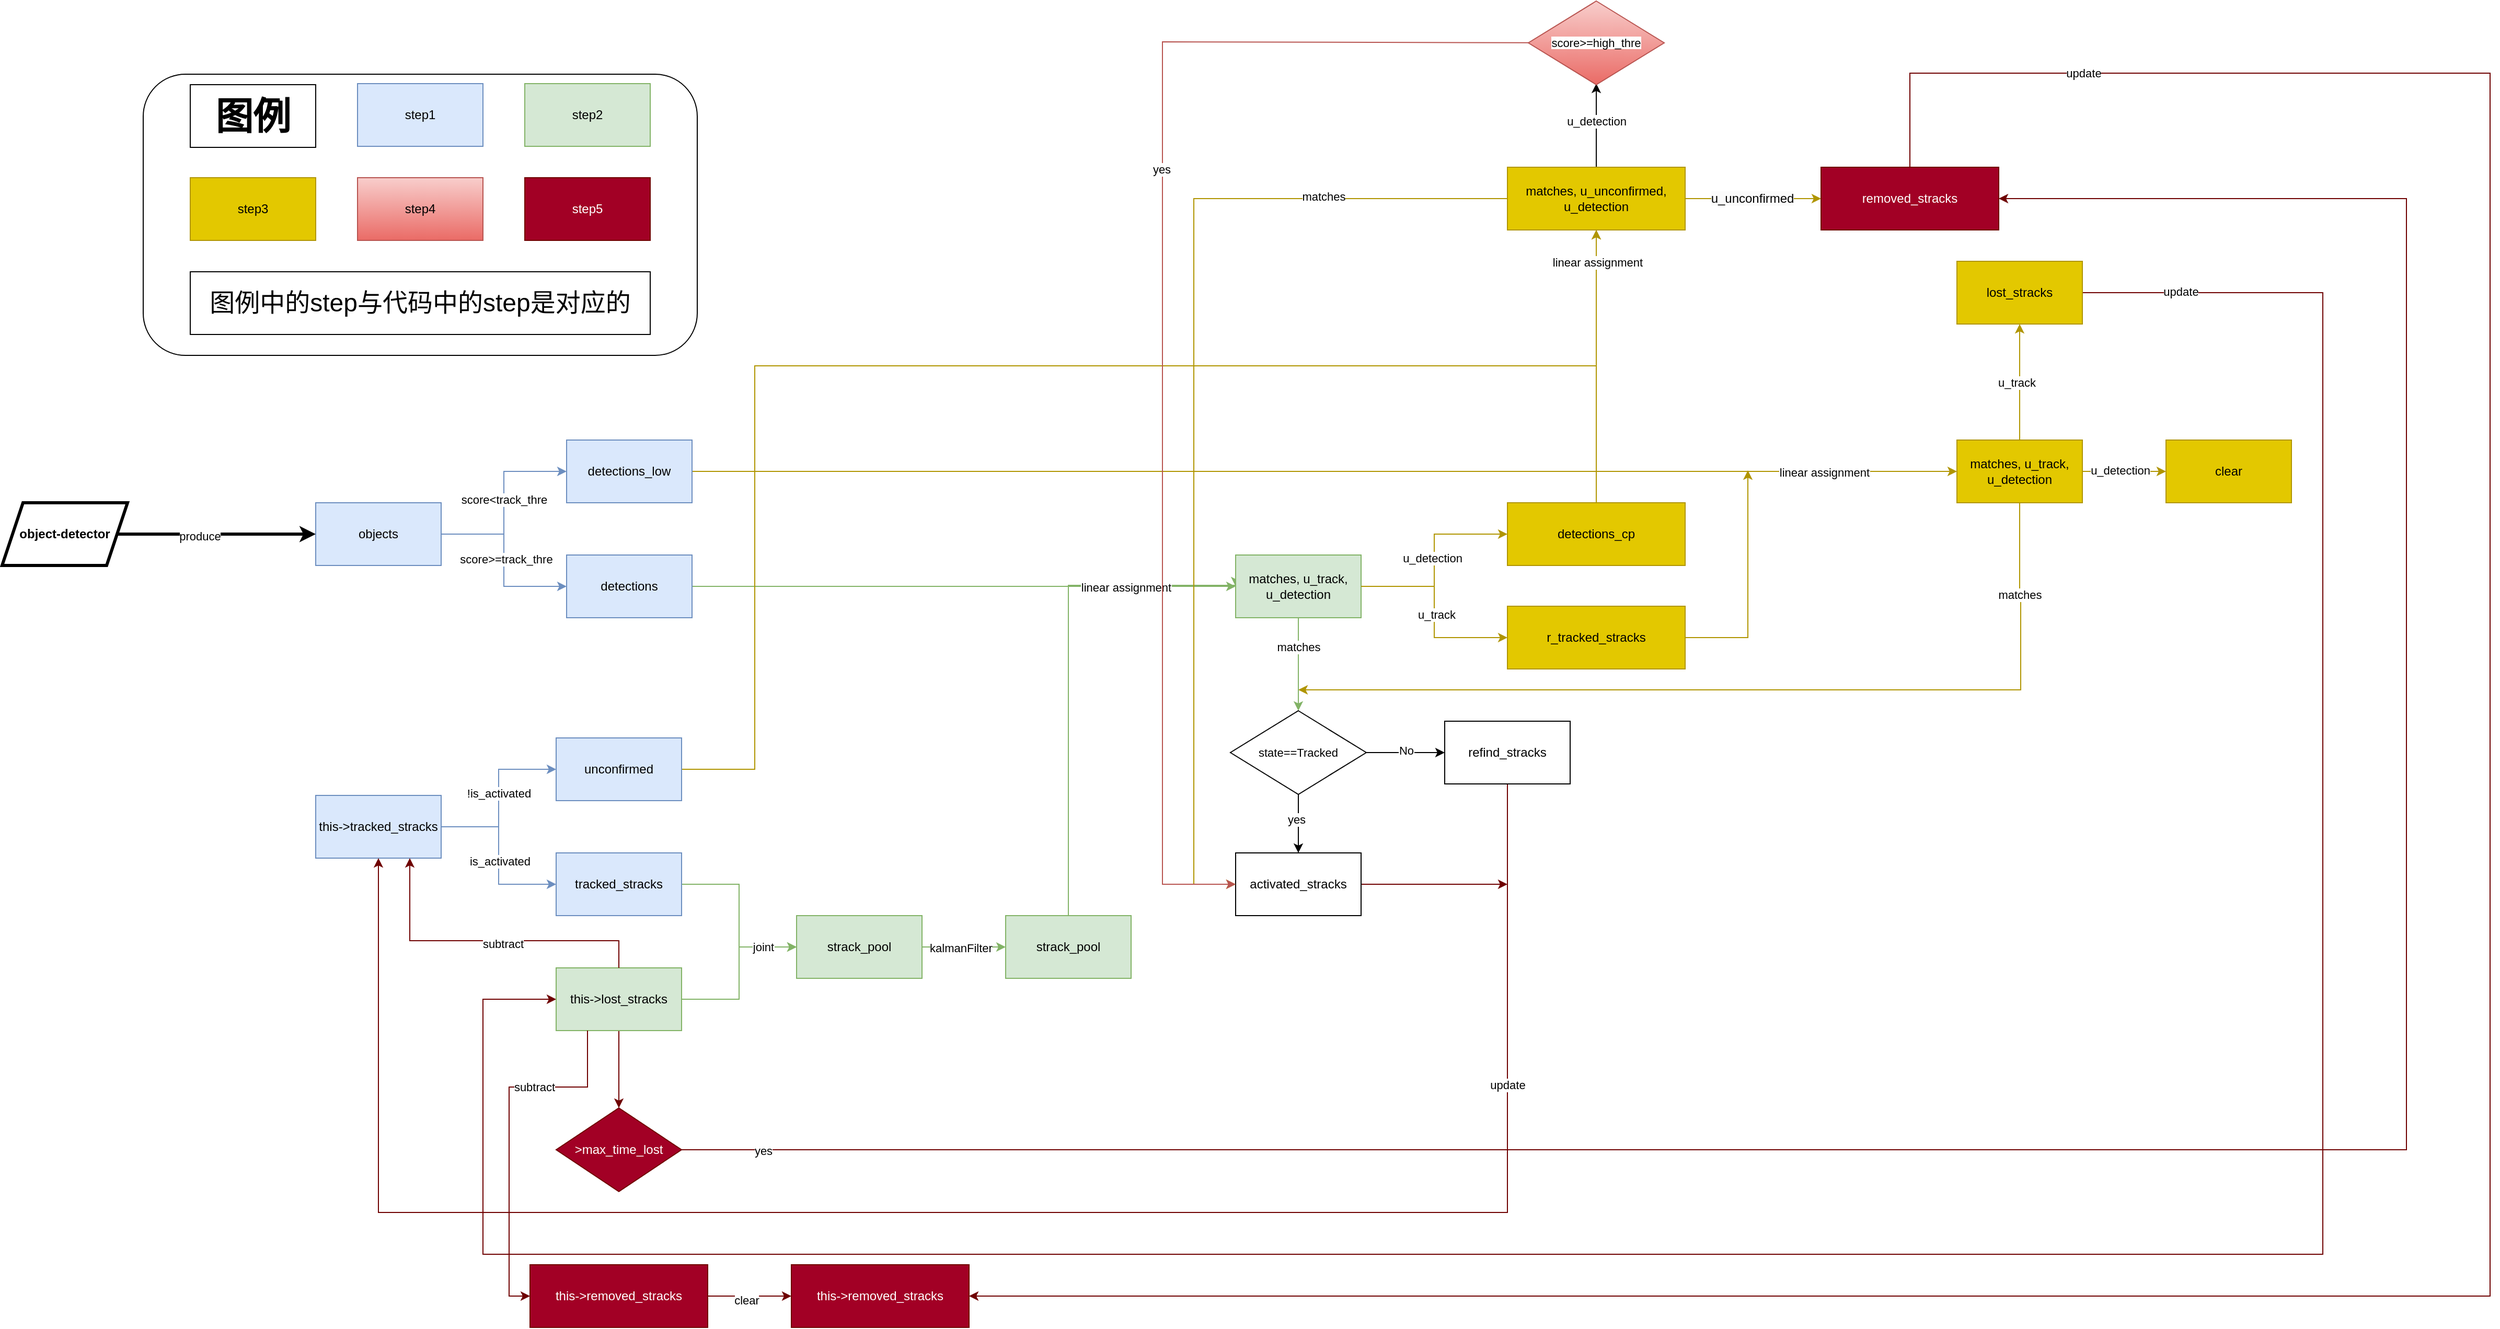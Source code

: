 <mxfile version="24.2.5" type="device">
  <diagram name="第 1 页" id="p1yFKPUkCfWa37iatta0">
    <mxGraphModel dx="4190" dy="3094" grid="1" gridSize="10" guides="1" tooltips="1" connect="1" arrows="1" fold="1" page="1" pageScale="1" pageWidth="827" pageHeight="1169" math="0" shadow="0">
      <root>
        <mxCell id="0" />
        <mxCell id="1" parent="0" />
        <mxCell id="tShEjMwJuLnnJSv4kzjN-41" value="" style="rounded=1;whiteSpace=wrap;html=1;align=left;" vertex="1" parent="1">
          <mxGeometry x="-245" y="-169" width="530" height="269" as="geometry" />
        </mxCell>
        <mxCell id="jFuHCBSsNBJOkWpUoARQ-62" value="" style="edgeStyle=orthogonalEdgeStyle;rounded=0;orthogonalLoop=1;jettySize=auto;html=1;entryX=0;entryY=0.5;entryDx=0;entryDy=0;fillColor=#e3c800;strokeColor=#B09500;" parent="1" source="jFuHCBSsNBJOkWpUoARQ-5" target="jFuHCBSsNBJOkWpUoARQ-59" edge="1">
          <mxGeometry relative="1" as="geometry">
            <mxPoint x="360" y="211" as="targetPoint" />
          </mxGeometry>
        </mxCell>
        <mxCell id="jFuHCBSsNBJOkWpUoARQ-91" value="linear assignment" style="edgeLabel;html=1;align=center;verticalAlign=middle;resizable=0;points=[];" parent="jFuHCBSsNBJOkWpUoARQ-62" vertex="1" connectable="0">
          <mxGeometry x="0.79" y="-1" relative="1" as="geometry">
            <mxPoint as="offset" />
          </mxGeometry>
        </mxCell>
        <mxCell id="jFuHCBSsNBJOkWpUoARQ-5" value="detections_low" style="rounded=0;whiteSpace=wrap;html=1;fillColor=#dae8fc;strokeColor=#6c8ebf;" parent="1" vertex="1">
          <mxGeometry x="160" y="181" width="120" height="60" as="geometry" />
        </mxCell>
        <mxCell id="jFuHCBSsNBJOkWpUoARQ-15" value="" style="edgeStyle=orthogonalEdgeStyle;rounded=0;orthogonalLoop=1;jettySize=auto;html=1;fillColor=#dae8fc;strokeColor=#6c8ebf;" parent="1" source="jFuHCBSsNBJOkWpUoARQ-7" target="jFuHCBSsNBJOkWpUoARQ-14" edge="1">
          <mxGeometry relative="1" as="geometry" />
        </mxCell>
        <mxCell id="jFuHCBSsNBJOkWpUoARQ-17" value="score&amp;gt;=track_thre" style="edgeLabel;html=1;align=center;verticalAlign=middle;resizable=0;points=[];" parent="jFuHCBSsNBJOkWpUoARQ-15" vertex="1" connectable="0">
          <mxGeometry x="-0.011" y="2" relative="1" as="geometry">
            <mxPoint as="offset" />
          </mxGeometry>
        </mxCell>
        <mxCell id="jFuHCBSsNBJOkWpUoARQ-7" value="objects" style="rounded=0;whiteSpace=wrap;html=1;fillColor=#dae8fc;strokeColor=#6c8ebf;" parent="1" vertex="1">
          <mxGeometry x="-80" y="241" width="120" height="60" as="geometry" />
        </mxCell>
        <mxCell id="jFuHCBSsNBJOkWpUoARQ-40" value="" style="edgeStyle=orthogonalEdgeStyle;rounded=0;orthogonalLoop=1;jettySize=auto;html=1;fillColor=#d5e8d4;strokeColor=#82b366;" parent="1" source="jFuHCBSsNBJOkWpUoARQ-14" target="jFuHCBSsNBJOkWpUoARQ-39" edge="1">
          <mxGeometry relative="1" as="geometry" />
        </mxCell>
        <mxCell id="jFuHCBSsNBJOkWpUoARQ-14" value="detections" style="rounded=0;whiteSpace=wrap;html=1;fillColor=#dae8fc;strokeColor=#6c8ebf;" parent="1" vertex="1">
          <mxGeometry x="160" y="291" width="120" height="60" as="geometry" />
        </mxCell>
        <mxCell id="jFuHCBSsNBJOkWpUoARQ-16" value="" style="edgeStyle=orthogonalEdgeStyle;rounded=0;orthogonalLoop=1;jettySize=auto;html=1;exitX=1;exitY=0.5;exitDx=0;exitDy=0;entryX=0;entryY=0.5;entryDx=0;entryDy=0;fillColor=#dae8fc;strokeColor=#6c8ebf;" parent="1" source="jFuHCBSsNBJOkWpUoARQ-7" target="jFuHCBSsNBJOkWpUoARQ-5" edge="1">
          <mxGeometry relative="1" as="geometry">
            <mxPoint x="50" y="281" as="sourcePoint" />
            <mxPoint x="180" y="231" as="targetPoint" />
          </mxGeometry>
        </mxCell>
        <mxCell id="jFuHCBSsNBJOkWpUoARQ-18" value="score&amp;lt;track_thre" style="edgeLabel;html=1;align=center;verticalAlign=middle;resizable=0;points=[];" parent="jFuHCBSsNBJOkWpUoARQ-16" vertex="1" connectable="0">
          <mxGeometry x="0.033" relative="1" as="geometry">
            <mxPoint as="offset" />
          </mxGeometry>
        </mxCell>
        <mxCell id="jFuHCBSsNBJOkWpUoARQ-25" value="" style="edgeStyle=orthogonalEdgeStyle;rounded=0;orthogonalLoop=1;jettySize=auto;html=1;fillColor=#dae8fc;strokeColor=#6c8ebf;" parent="1" source="jFuHCBSsNBJOkWpUoARQ-19" target="jFuHCBSsNBJOkWpUoARQ-24" edge="1">
          <mxGeometry relative="1" as="geometry" />
        </mxCell>
        <mxCell id="jFuHCBSsNBJOkWpUoARQ-28" value="!is_activated" style="edgeLabel;html=1;align=center;verticalAlign=middle;resizable=0;points=[];" parent="jFuHCBSsNBJOkWpUoARQ-25" vertex="1" connectable="0">
          <mxGeometry x="0.054" relative="1" as="geometry">
            <mxPoint as="offset" />
          </mxGeometry>
        </mxCell>
        <mxCell id="jFuHCBSsNBJOkWpUoARQ-19" value="this-&amp;gt;tracked_stracks" style="rounded=0;whiteSpace=wrap;html=1;fillColor=#dae8fc;strokeColor=#6c8ebf;" parent="1" vertex="1">
          <mxGeometry x="-80" y="521" width="120" height="60" as="geometry" />
        </mxCell>
        <mxCell id="jFuHCBSsNBJOkWpUoARQ-96" value="" style="edgeStyle=none;rounded=0;orthogonalLoop=1;jettySize=auto;html=1;entryX=0.5;entryY=1;entryDx=0;entryDy=0;fillColor=#e3c800;strokeColor=#B09500;" parent="1" source="jFuHCBSsNBJOkWpUoARQ-24" target="jFuHCBSsNBJOkWpUoARQ-97" edge="1">
          <mxGeometry relative="1" as="geometry">
            <mxPoint x="1140" y="110" as="targetPoint" />
            <Array as="points">
              <mxPoint x="340" y="496" />
              <mxPoint x="340" y="110" />
              <mxPoint x="1145" y="110" />
            </Array>
          </mxGeometry>
        </mxCell>
        <mxCell id="jFuHCBSsNBJOkWpUoARQ-24" value="unconfirmed" style="rounded=0;whiteSpace=wrap;html=1;fillColor=#dae8fc;strokeColor=#6c8ebf;" parent="1" vertex="1">
          <mxGeometry x="150" y="466" width="120" height="60" as="geometry" />
        </mxCell>
        <mxCell id="jFuHCBSsNBJOkWpUoARQ-26" value="" style="edgeStyle=orthogonalEdgeStyle;rounded=0;orthogonalLoop=1;jettySize=auto;html=1;exitX=1;exitY=0.5;exitDx=0;exitDy=0;entryX=0;entryY=0.5;entryDx=0;entryDy=0;fillColor=#dae8fc;strokeColor=#6c8ebf;" parent="1" source="jFuHCBSsNBJOkWpUoARQ-19" target="jFuHCBSsNBJOkWpUoARQ-27" edge="1">
          <mxGeometry relative="1" as="geometry">
            <mxPoint x="50" y="561" as="sourcePoint" />
            <mxPoint x="160" y="516" as="targetPoint" />
          </mxGeometry>
        </mxCell>
        <mxCell id="jFuHCBSsNBJOkWpUoARQ-29" value="is_activated" style="edgeLabel;html=1;align=center;verticalAlign=middle;resizable=0;points=[];" parent="jFuHCBSsNBJOkWpUoARQ-26" vertex="1" connectable="0">
          <mxGeometry x="0.067" y="1" relative="1" as="geometry">
            <mxPoint as="offset" />
          </mxGeometry>
        </mxCell>
        <mxCell id="jFuHCBSsNBJOkWpUoARQ-32" value="" style="edgeStyle=orthogonalEdgeStyle;rounded=0;orthogonalLoop=1;jettySize=auto;html=1;entryX=0;entryY=0.5;entryDx=0;entryDy=0;fillColor=#d5e8d4;strokeColor=#82b366;" parent="1" source="jFuHCBSsNBJOkWpUoARQ-27" target="jFuHCBSsNBJOkWpUoARQ-31" edge="1">
          <mxGeometry relative="1" as="geometry" />
        </mxCell>
        <mxCell id="jFuHCBSsNBJOkWpUoARQ-27" value="tracked_stracks" style="rounded=0;whiteSpace=wrap;html=1;fillColor=#dae8fc;strokeColor=#6c8ebf;" parent="1" vertex="1">
          <mxGeometry x="150" y="576" width="120" height="60" as="geometry" />
        </mxCell>
        <mxCell id="jFuHCBSsNBJOkWpUoARQ-119" value="" style="edgeStyle=none;rounded=0;orthogonalLoop=1;jettySize=auto;html=1;fillColor=#a20025;strokeColor=#6F0000;" parent="1" source="jFuHCBSsNBJOkWpUoARQ-30" target="jFuHCBSsNBJOkWpUoARQ-118" edge="1">
          <mxGeometry relative="1" as="geometry" />
        </mxCell>
        <mxCell id="jFuHCBSsNBJOkWpUoARQ-30" value="this-&amp;gt;lost_stracks" style="rounded=0;whiteSpace=wrap;html=1;fillColor=#d5e8d4;strokeColor=#82b366;" parent="1" vertex="1">
          <mxGeometry x="150" y="686" width="120" height="60" as="geometry" />
        </mxCell>
        <mxCell id="jFuHCBSsNBJOkWpUoARQ-37" value="" style="edgeStyle=orthogonalEdgeStyle;rounded=0;orthogonalLoop=1;jettySize=auto;html=1;fillColor=#d5e8d4;strokeColor=#82b366;" parent="1" source="jFuHCBSsNBJOkWpUoARQ-31" target="jFuHCBSsNBJOkWpUoARQ-36" edge="1">
          <mxGeometry relative="1" as="geometry" />
        </mxCell>
        <mxCell id="jFuHCBSsNBJOkWpUoARQ-38" value="kalmanFilter" style="edgeLabel;html=1;align=center;verticalAlign=middle;resizable=0;points=[];" parent="jFuHCBSsNBJOkWpUoARQ-37" vertex="1" connectable="0">
          <mxGeometry x="-0.075" y="-1" relative="1" as="geometry">
            <mxPoint as="offset" />
          </mxGeometry>
        </mxCell>
        <mxCell id="jFuHCBSsNBJOkWpUoARQ-31" value="strack_pool" style="rounded=0;whiteSpace=wrap;html=1;fillColor=#d5e8d4;strokeColor=#82b366;" parent="1" vertex="1">
          <mxGeometry x="380" y="636" width="120" height="60" as="geometry" />
        </mxCell>
        <mxCell id="jFuHCBSsNBJOkWpUoARQ-34" value="" style="edgeStyle=orthogonalEdgeStyle;rounded=0;orthogonalLoop=1;jettySize=auto;html=1;entryX=0;entryY=0.5;entryDx=0;entryDy=0;exitX=1;exitY=0.5;exitDx=0;exitDy=0;fillColor=#d5e8d4;strokeColor=#82b366;" parent="1" source="jFuHCBSsNBJOkWpUoARQ-30" target="jFuHCBSsNBJOkWpUoARQ-31" edge="1">
          <mxGeometry relative="1" as="geometry">
            <mxPoint x="280" y="616" as="sourcePoint" />
            <mxPoint x="370" y="686" as="targetPoint" />
          </mxGeometry>
        </mxCell>
        <mxCell id="jFuHCBSsNBJOkWpUoARQ-35" value="joint" style="edgeLabel;html=1;align=center;verticalAlign=middle;resizable=0;points=[];" parent="jFuHCBSsNBJOkWpUoARQ-34" vertex="1" connectable="0">
          <mxGeometry x="0.6" relative="1" as="geometry">
            <mxPoint as="offset" />
          </mxGeometry>
        </mxCell>
        <mxCell id="jFuHCBSsNBJOkWpUoARQ-42" value="" style="edgeStyle=orthogonalEdgeStyle;rounded=0;orthogonalLoop=1;jettySize=auto;html=1;exitX=0.5;exitY=0;exitDx=0;exitDy=0;entryX=0;entryY=0.5;entryDx=0;entryDy=0;fillColor=#d5e8d4;strokeColor=#82b366;" parent="1" source="jFuHCBSsNBJOkWpUoARQ-36" target="jFuHCBSsNBJOkWpUoARQ-39" edge="1">
          <mxGeometry relative="1" as="geometry">
            <mxPoint x="640" y="630" as="sourcePoint" />
            <mxPoint x="870" y="320" as="targetPoint" />
            <Array as="points">
              <mxPoint x="640" y="320" />
            </Array>
          </mxGeometry>
        </mxCell>
        <mxCell id="jFuHCBSsNBJOkWpUoARQ-43" value="linear assignment" style="edgeLabel;html=1;align=center;verticalAlign=middle;resizable=0;points=[];" parent="jFuHCBSsNBJOkWpUoARQ-42" vertex="1" connectable="0">
          <mxGeometry x="0.553" y="-2" relative="1" as="geometry">
            <mxPoint as="offset" />
          </mxGeometry>
        </mxCell>
        <mxCell id="jFuHCBSsNBJOkWpUoARQ-36" value="strack_pool" style="rounded=0;whiteSpace=wrap;html=1;fillColor=#d5e8d4;strokeColor=#82b366;" parent="1" vertex="1">
          <mxGeometry x="580" y="636" width="120" height="60" as="geometry" />
        </mxCell>
        <mxCell id="jFuHCBSsNBJOkWpUoARQ-66" value="" style="edgeStyle=orthogonalEdgeStyle;rounded=0;orthogonalLoop=1;jettySize=auto;html=1;entryX=0;entryY=0.5;entryDx=0;entryDy=0;fillColor=#e3c800;strokeColor=#B09500;" parent="1" source="jFuHCBSsNBJOkWpUoARQ-39" target="jFuHCBSsNBJOkWpUoARQ-55" edge="1">
          <mxGeometry relative="1" as="geometry">
            <mxPoint x="950" y="320.5" as="targetPoint" />
          </mxGeometry>
        </mxCell>
        <mxCell id="jFuHCBSsNBJOkWpUoARQ-84" value="u_detection" style="edgeLabel;html=1;align=center;verticalAlign=middle;resizable=0;points=[];" parent="jFuHCBSsNBJOkWpUoARQ-66" vertex="1" connectable="0">
          <mxGeometry x="0.021" y="2" relative="1" as="geometry">
            <mxPoint as="offset" />
          </mxGeometry>
        </mxCell>
        <mxCell id="jFuHCBSsNBJOkWpUoARQ-39" value="matches, u_track, u_detection" style="rounded=0;whiteSpace=wrap;html=1;fillColor=#d5e8d4;strokeColor=#82b366;" parent="1" vertex="1">
          <mxGeometry x="800" y="291" width="120" height="60" as="geometry" />
        </mxCell>
        <mxCell id="jFuHCBSsNBJOkWpUoARQ-128" value="" style="rounded=0;orthogonalLoop=1;jettySize=auto;html=1;fillColor=#a20025;strokeColor=#6F0000;" parent="1" source="jFuHCBSsNBJOkWpUoARQ-44" edge="1">
          <mxGeometry relative="1" as="geometry">
            <mxPoint x="1060" y="606" as="targetPoint" />
          </mxGeometry>
        </mxCell>
        <mxCell id="jFuHCBSsNBJOkWpUoARQ-44" value="activated_stracks" style="rounded=0;whiteSpace=wrap;html=1;" parent="1" vertex="1">
          <mxGeometry x="800" y="576" width="120" height="60" as="geometry" />
        </mxCell>
        <mxCell id="jFuHCBSsNBJOkWpUoARQ-98" value="" style="edgeStyle=none;rounded=0;orthogonalLoop=1;jettySize=auto;html=1;fillColor=#e3c800;strokeColor=#B09500;" parent="1" source="jFuHCBSsNBJOkWpUoARQ-55" target="jFuHCBSsNBJOkWpUoARQ-97" edge="1">
          <mxGeometry relative="1" as="geometry" />
        </mxCell>
        <mxCell id="jFuHCBSsNBJOkWpUoARQ-99" value="linear assignment" style="edgeLabel;html=1;align=center;verticalAlign=middle;resizable=0;points=[];" parent="jFuHCBSsNBJOkWpUoARQ-98" vertex="1" connectable="0">
          <mxGeometry x="0.766" y="-1" relative="1" as="geometry">
            <mxPoint as="offset" />
          </mxGeometry>
        </mxCell>
        <mxCell id="jFuHCBSsNBJOkWpUoARQ-55" value="&lt;div&gt;detections_cp&lt;/div&gt;" style="rounded=0;whiteSpace=wrap;html=1;fillColor=#e3c800;fontColor=#000000;strokeColor=#B09500;" parent="1" vertex="1">
          <mxGeometry x="1060" y="241" width="170" height="60" as="geometry" />
        </mxCell>
        <mxCell id="jFuHCBSsNBJOkWpUoARQ-90" value="" style="edgeStyle=none;rounded=0;orthogonalLoop=1;jettySize=auto;html=1;fillColor=#e3c800;strokeColor=#B09500;" parent="1" source="jFuHCBSsNBJOkWpUoARQ-57" edge="1">
          <mxGeometry relative="1" as="geometry">
            <mxPoint x="1290" y="210" as="targetPoint" />
            <Array as="points">
              <mxPoint x="1290" y="370" />
            </Array>
          </mxGeometry>
        </mxCell>
        <mxCell id="jFuHCBSsNBJOkWpUoARQ-57" value="&lt;div&gt;r_tracked_stracks&lt;br&gt;&lt;/div&gt;" style="rounded=0;whiteSpace=wrap;html=1;fillColor=#e3c800;fontColor=#000000;strokeColor=#B09500;" parent="1" vertex="1">
          <mxGeometry x="1060" y="340" width="170" height="60" as="geometry" />
        </mxCell>
        <mxCell id="jFuHCBSsNBJOkWpUoARQ-65" value="" style="edgeStyle=orthogonalEdgeStyle;rounded=0;orthogonalLoop=1;jettySize=auto;html=1;fillColor=#e3c800;strokeColor=#B09500;" parent="1" source="jFuHCBSsNBJOkWpUoARQ-59" edge="1">
          <mxGeometry relative="1" as="geometry">
            <mxPoint x="860" y="420" as="targetPoint" />
            <Array as="points">
              <mxPoint x="1550" y="330" />
              <mxPoint x="1551" y="420" />
            </Array>
          </mxGeometry>
        </mxCell>
        <mxCell id="jFuHCBSsNBJOkWpUoARQ-83" value="matches" style="edgeLabel;html=1;align=center;verticalAlign=middle;resizable=0;points=[];" parent="jFuHCBSsNBJOkWpUoARQ-65" vertex="1" connectable="0">
          <mxGeometry x="-0.798" relative="1" as="geometry">
            <mxPoint as="offset" />
          </mxGeometry>
        </mxCell>
        <mxCell id="jFuHCBSsNBJOkWpUoARQ-80" value="" style="edgeStyle=none;rounded=0;orthogonalLoop=1;jettySize=auto;html=1;fillColor=#e3c800;strokeColor=#B09500;" parent="1" source="jFuHCBSsNBJOkWpUoARQ-59" target="jFuHCBSsNBJOkWpUoARQ-79" edge="1">
          <mxGeometry relative="1" as="geometry" />
        </mxCell>
        <mxCell id="jFuHCBSsNBJOkWpUoARQ-81" value="u_track" style="edgeLabel;html=1;align=center;verticalAlign=middle;resizable=0;points=[];" parent="jFuHCBSsNBJOkWpUoARQ-80" vertex="1" connectable="0">
          <mxGeometry x="-0.009" y="3" relative="1" as="geometry">
            <mxPoint as="offset" />
          </mxGeometry>
        </mxCell>
        <mxCell id="jFuHCBSsNBJOkWpUoARQ-93" value="" style="edgeStyle=none;rounded=0;orthogonalLoop=1;jettySize=auto;html=1;fillColor=#e3c800;strokeColor=#B09500;" parent="1" source="jFuHCBSsNBJOkWpUoARQ-59" target="jFuHCBSsNBJOkWpUoARQ-92" edge="1">
          <mxGeometry relative="1" as="geometry" />
        </mxCell>
        <mxCell id="jFuHCBSsNBJOkWpUoARQ-94" value="u_detection" style="edgeLabel;html=1;align=center;verticalAlign=middle;resizable=0;points=[];" parent="jFuHCBSsNBJOkWpUoARQ-93" vertex="1" connectable="0">
          <mxGeometry x="-0.1" y="1" relative="1" as="geometry">
            <mxPoint as="offset" />
          </mxGeometry>
        </mxCell>
        <mxCell id="jFuHCBSsNBJOkWpUoARQ-59" value="matches, u_track, u_detection" style="rounded=0;whiteSpace=wrap;html=1;fillColor=#e3c800;fontColor=#000000;strokeColor=#B09500;" parent="1" vertex="1">
          <mxGeometry x="1490" y="181" width="120" height="60" as="geometry" />
        </mxCell>
        <mxCell id="jFuHCBSsNBJOkWpUoARQ-126" value="" style="edgeStyle=none;rounded=0;orthogonalLoop=1;jettySize=auto;html=1;fillColor=#a20025;strokeColor=#6F0000;" parent="1" source="jFuHCBSsNBJOkWpUoARQ-46" target="jFuHCBSsNBJOkWpUoARQ-19" edge="1">
          <mxGeometry relative="1" as="geometry">
            <mxPoint x="-310" y="930" as="targetPoint" />
            <Array as="points">
              <mxPoint x="1060" y="920" />
              <mxPoint x="-20" y="920" />
            </Array>
          </mxGeometry>
        </mxCell>
        <mxCell id="tShEjMwJuLnnJSv4kzjN-15" value="update" style="edgeLabel;html=1;align=center;verticalAlign=middle;resizable=0;points=[];" vertex="1" connectable="0" parent="jFuHCBSsNBJOkWpUoARQ-126">
          <mxGeometry x="-0.685" relative="1" as="geometry">
            <mxPoint as="offset" />
          </mxGeometry>
        </mxCell>
        <mxCell id="jFuHCBSsNBJOkWpUoARQ-46" value="refind_stracks" style="rounded=0;whiteSpace=wrap;html=1;" parent="1" vertex="1">
          <mxGeometry x="1000" y="450" width="120" height="60" as="geometry" />
        </mxCell>
        <mxCell id="jFuHCBSsNBJOkWpUoARQ-71" value="" style="edgeStyle=orthogonalEdgeStyle;rounded=0;orthogonalLoop=1;jettySize=auto;html=1;exitX=0.5;exitY=1;exitDx=0;exitDy=0;entryX=0.5;entryY=0;entryDx=0;entryDy=0;fillColor=#d5e8d4;strokeColor=#82b366;" parent="1" source="jFuHCBSsNBJOkWpUoARQ-39" target="jFuHCBSsNBJOkWpUoARQ-70" edge="1">
          <mxGeometry relative="1" as="geometry">
            <mxPoint x="860" y="351" as="sourcePoint" />
            <mxPoint x="1070" y="510" as="targetPoint" />
          </mxGeometry>
        </mxCell>
        <mxCell id="jFuHCBSsNBJOkWpUoARQ-82" value="matches" style="edgeLabel;html=1;align=center;verticalAlign=middle;resizable=0;points=[];" parent="jFuHCBSsNBJOkWpUoARQ-71" vertex="1" connectable="0">
          <mxGeometry x="-0.371" relative="1" as="geometry">
            <mxPoint as="offset" />
          </mxGeometry>
        </mxCell>
        <mxCell id="jFuHCBSsNBJOkWpUoARQ-75" value="" style="edgeStyle=orthogonalEdgeStyle;rounded=0;orthogonalLoop=1;jettySize=auto;html=1;" parent="1" source="jFuHCBSsNBJOkWpUoARQ-70" target="jFuHCBSsNBJOkWpUoARQ-44" edge="1">
          <mxGeometry relative="1" as="geometry" />
        </mxCell>
        <mxCell id="jFuHCBSsNBJOkWpUoARQ-76" value="yes" style="edgeLabel;html=1;align=center;verticalAlign=middle;resizable=0;points=[];" parent="jFuHCBSsNBJOkWpUoARQ-75" vertex="1" connectable="0">
          <mxGeometry x="-0.143" y="-2" relative="1" as="geometry">
            <mxPoint as="offset" />
          </mxGeometry>
        </mxCell>
        <mxCell id="jFuHCBSsNBJOkWpUoARQ-77" value="" style="edgeStyle=orthogonalEdgeStyle;rounded=0;orthogonalLoop=1;jettySize=auto;html=1;" parent="1" source="jFuHCBSsNBJOkWpUoARQ-70" target="jFuHCBSsNBJOkWpUoARQ-46" edge="1">
          <mxGeometry relative="1" as="geometry" />
        </mxCell>
        <mxCell id="jFuHCBSsNBJOkWpUoARQ-78" value="No" style="edgeLabel;html=1;align=center;verticalAlign=middle;resizable=0;points=[];" parent="jFuHCBSsNBJOkWpUoARQ-77" vertex="1" connectable="0">
          <mxGeometry x="0.013" y="2" relative="1" as="geometry">
            <mxPoint as="offset" />
          </mxGeometry>
        </mxCell>
        <mxCell id="jFuHCBSsNBJOkWpUoARQ-70" value="&lt;span style=&quot;font-size: 11px; text-wrap: nowrap; background-color: rgb(255, 255, 255);&quot;&gt;state==Tracked&lt;/span&gt;" style="rhombus;whiteSpace=wrap;html=1;" parent="1" vertex="1">
          <mxGeometry x="795" y="440" width="130" height="80" as="geometry" />
        </mxCell>
        <mxCell id="jFuHCBSsNBJOkWpUoARQ-131" value="" style="edgeStyle=none;rounded=0;orthogonalLoop=1;jettySize=auto;html=1;entryX=0;entryY=0.5;entryDx=0;entryDy=0;fillColor=#a20025;strokeColor=#6F0000;" parent="1" source="jFuHCBSsNBJOkWpUoARQ-79" target="jFuHCBSsNBJOkWpUoARQ-30" edge="1">
          <mxGeometry relative="1" as="geometry">
            <mxPoint x="80" y="640" as="targetPoint" />
            <Array as="points">
              <mxPoint x="1840" y="40" />
              <mxPoint x="1840" y="960" />
              <mxPoint x="80" y="960" />
              <mxPoint x="80" y="716" />
            </Array>
          </mxGeometry>
        </mxCell>
        <mxCell id="jFuHCBSsNBJOkWpUoARQ-132" value="update" style="edgeLabel;html=1;align=center;verticalAlign=middle;resizable=0;points=[];" parent="jFuHCBSsNBJOkWpUoARQ-131" vertex="1" connectable="0">
          <mxGeometry x="-0.942" y="1" relative="1" as="geometry">
            <mxPoint as="offset" />
          </mxGeometry>
        </mxCell>
        <mxCell id="jFuHCBSsNBJOkWpUoARQ-79" value="lost_stracks" style="rounded=0;whiteSpace=wrap;html=1;fillColor=#e3c800;fontColor=#000000;strokeColor=#B09500;" parent="1" vertex="1">
          <mxGeometry x="1490" y="10" width="120" height="60" as="geometry" />
        </mxCell>
        <mxCell id="jFuHCBSsNBJOkWpUoARQ-85" value="" style="edgeStyle=orthogonalEdgeStyle;rounded=0;orthogonalLoop=1;jettySize=auto;html=1;entryX=0;entryY=0.5;entryDx=0;entryDy=0;exitX=1;exitY=0.5;exitDx=0;exitDy=0;fillColor=#e3c800;strokeColor=#B09500;" parent="1" source="jFuHCBSsNBJOkWpUoARQ-39" target="jFuHCBSsNBJOkWpUoARQ-57" edge="1">
          <mxGeometry relative="1" as="geometry">
            <mxPoint x="930" y="331" as="sourcePoint" />
            <mxPoint x="1070" y="281" as="targetPoint" />
          </mxGeometry>
        </mxCell>
        <mxCell id="jFuHCBSsNBJOkWpUoARQ-86" value="u_track" style="edgeLabel;html=1;align=center;verticalAlign=middle;resizable=0;points=[];" parent="jFuHCBSsNBJOkWpUoARQ-85" vertex="1" connectable="0">
          <mxGeometry x="0.021" y="2" relative="1" as="geometry">
            <mxPoint as="offset" />
          </mxGeometry>
        </mxCell>
        <mxCell id="jFuHCBSsNBJOkWpUoARQ-92" value="clear" style="rounded=0;whiteSpace=wrap;html=1;fillColor=#e3c800;fontColor=#000000;strokeColor=#B09500;" parent="1" vertex="1">
          <mxGeometry x="1690" y="181" width="120" height="60" as="geometry" />
        </mxCell>
        <mxCell id="jFuHCBSsNBJOkWpUoARQ-101" value="" style="edgeStyle=none;rounded=0;orthogonalLoop=1;jettySize=auto;html=1;entryX=0;entryY=0.5;entryDx=0;entryDy=0;exitX=0;exitY=0.5;exitDx=0;exitDy=0;fillColor=#e3c800;strokeColor=#B09500;" parent="1" source="jFuHCBSsNBJOkWpUoARQ-97" target="jFuHCBSsNBJOkWpUoARQ-44" edge="1">
          <mxGeometry relative="1" as="geometry">
            <mxPoint x="1060" y="10.0" as="sourcePoint" />
            <mxPoint x="800" y="616" as="targetPoint" />
            <Array as="points">
              <mxPoint x="760" y="-50" />
              <mxPoint x="760" y="606" />
            </Array>
          </mxGeometry>
        </mxCell>
        <mxCell id="jFuHCBSsNBJOkWpUoARQ-102" value="matches" style="edgeLabel;html=1;align=center;verticalAlign=middle;resizable=0;points=[];" parent="jFuHCBSsNBJOkWpUoARQ-101" vertex="1" connectable="0">
          <mxGeometry x="-0.647" y="-2" relative="1" as="geometry">
            <mxPoint as="offset" />
          </mxGeometry>
        </mxCell>
        <mxCell id="jFuHCBSsNBJOkWpUoARQ-104" value="" style="edgeStyle=none;rounded=0;orthogonalLoop=1;jettySize=auto;html=1;fillColor=#e3c800;strokeColor=#B09500;" parent="1" source="jFuHCBSsNBJOkWpUoARQ-97" target="jFuHCBSsNBJOkWpUoARQ-103" edge="1">
          <mxGeometry relative="1" as="geometry" />
        </mxCell>
        <mxCell id="jFuHCBSsNBJOkWpUoARQ-105" value="&lt;span style=&quot;font-size: 12px; text-wrap: wrap; background-color: rgb(251, 251, 251);&quot;&gt;u_unconfirmed&lt;/span&gt;" style="edgeLabel;html=1;align=center;verticalAlign=middle;resizable=0;points=[];" parent="jFuHCBSsNBJOkWpUoARQ-104" vertex="1" connectable="0">
          <mxGeometry x="-0.013" relative="1" as="geometry">
            <mxPoint as="offset" />
          </mxGeometry>
        </mxCell>
        <mxCell id="jFuHCBSsNBJOkWpUoARQ-107" value="" style="edgeStyle=none;rounded=0;orthogonalLoop=1;jettySize=auto;html=1;" parent="1" source="jFuHCBSsNBJOkWpUoARQ-97" edge="1">
          <mxGeometry relative="1" as="geometry">
            <mxPoint x="1145" y="-160" as="targetPoint" />
          </mxGeometry>
        </mxCell>
        <mxCell id="jFuHCBSsNBJOkWpUoARQ-108" value="u_detection" style="edgeLabel;html=1;align=center;verticalAlign=middle;resizable=0;points=[];" parent="jFuHCBSsNBJOkWpUoARQ-107" vertex="1" connectable="0">
          <mxGeometry x="0.109" relative="1" as="geometry">
            <mxPoint as="offset" />
          </mxGeometry>
        </mxCell>
        <mxCell id="jFuHCBSsNBJOkWpUoARQ-97" value="matches, u_unconfirmed, u_detection" style="rounded=0;whiteSpace=wrap;html=1;fillColor=#e3c800;fontColor=#000000;strokeColor=#B09500;" parent="1" vertex="1">
          <mxGeometry x="1060" y="-80" width="170" height="60" as="geometry" />
        </mxCell>
        <mxCell id="tShEjMwJuLnnJSv4kzjN-6" value="" style="edgeStyle=orthogonalEdgeStyle;rounded=0;orthogonalLoop=1;jettySize=auto;html=1;entryX=1;entryY=0.5;entryDx=0;entryDy=0;fillColor=#a20025;strokeColor=#6F0000;" edge="1" parent="1" source="jFuHCBSsNBJOkWpUoARQ-103" target="tShEjMwJuLnnJSv4kzjN-21">
          <mxGeometry relative="1" as="geometry">
            <mxPoint x="2000" y="1150" as="targetPoint" />
            <Array as="points">
              <mxPoint x="1445" y="-170" />
              <mxPoint x="2000" y="-170" />
              <mxPoint x="2000" y="1000" />
            </Array>
          </mxGeometry>
        </mxCell>
        <mxCell id="tShEjMwJuLnnJSv4kzjN-24" value="update" style="edgeLabel;html=1;align=center;verticalAlign=middle;resizable=0;points=[];" vertex="1" connectable="0" parent="tShEjMwJuLnnJSv4kzjN-6">
          <mxGeometry x="-0.843" relative="1" as="geometry">
            <mxPoint x="-1" as="offset" />
          </mxGeometry>
        </mxCell>
        <mxCell id="jFuHCBSsNBJOkWpUoARQ-103" value="removed_stracks" style="rounded=0;whiteSpace=wrap;html=1;fillColor=#a20025;strokeColor=#6F0000;fontColor=#ffffff;" parent="1" vertex="1">
          <mxGeometry x="1360" y="-80" width="170" height="60" as="geometry" />
        </mxCell>
        <mxCell id="jFuHCBSsNBJOkWpUoARQ-111" value="" style="edgeStyle=none;rounded=0;orthogonalLoop=1;jettySize=auto;html=1;entryX=0;entryY=0.5;entryDx=0;entryDy=0;fillColor=#f8cecc;gradientColor=#ea6b66;strokeColor=#b85450;" parent="1" source="jFuHCBSsNBJOkWpUoARQ-109" target="jFuHCBSsNBJOkWpUoARQ-44" edge="1">
          <mxGeometry relative="1" as="geometry">
            <mxPoint x="800" y="610" as="targetPoint" />
            <Array as="points">
              <mxPoint x="730" y="-200" />
              <mxPoint x="730" y="606" />
            </Array>
          </mxGeometry>
        </mxCell>
        <mxCell id="jFuHCBSsNBJOkWpUoARQ-114" value="yes" style="edgeLabel;html=1;align=center;verticalAlign=middle;resizable=0;points=[];" parent="jFuHCBSsNBJOkWpUoARQ-111" vertex="1" connectable="0">
          <mxGeometry x="-0.23" y="-1" relative="1" as="geometry">
            <mxPoint as="offset" />
          </mxGeometry>
        </mxCell>
        <mxCell id="jFuHCBSsNBJOkWpUoARQ-109" value="&lt;span style=&quot;font-size: 11px; text-wrap: nowrap; background-color: rgb(255, 255, 255);&quot;&gt;score&amp;gt;=high_thre&lt;/span&gt;" style="rhombus;whiteSpace=wrap;html=1;fillColor=#f8cecc;gradientColor=#ea6b66;strokeColor=#b85450;" parent="1" vertex="1">
          <mxGeometry x="1080" y="-239" width="130" height="80" as="geometry" />
        </mxCell>
        <mxCell id="jFuHCBSsNBJOkWpUoARQ-121" value="" style="edgeStyle=none;rounded=0;orthogonalLoop=1;jettySize=auto;html=1;entryX=1;entryY=0.5;entryDx=0;entryDy=0;exitX=1;exitY=0.5;exitDx=0;exitDy=0;fillColor=#a20025;strokeColor=#6F0000;" parent="1" source="jFuHCBSsNBJOkWpUoARQ-118" target="jFuHCBSsNBJOkWpUoARQ-103" edge="1">
          <mxGeometry relative="1" as="geometry">
            <mxPoint x="280.0" y="859.306" as="sourcePoint" />
            <mxPoint x="1541.04" y="-50" as="targetPoint" />
            <Array as="points">
              <mxPoint x="1920" y="860" />
              <mxPoint x="1920" y="-50" />
            </Array>
          </mxGeometry>
        </mxCell>
        <mxCell id="jFuHCBSsNBJOkWpUoARQ-122" value="yes" style="edgeLabel;html=1;align=center;verticalAlign=middle;resizable=0;points=[];" parent="jFuHCBSsNBJOkWpUoARQ-121" vertex="1" connectable="0">
          <mxGeometry x="-0.948" y="-1" relative="1" as="geometry">
            <mxPoint x="1" as="offset" />
          </mxGeometry>
        </mxCell>
        <mxCell id="jFuHCBSsNBJOkWpUoARQ-118" value="&amp;gt;max_time_lost" style="rhombus;whiteSpace=wrap;html=1;fillColor=#a20025;strokeColor=#6F0000;fontColor=#ffffff;" parent="1" vertex="1">
          <mxGeometry x="150" y="820" width="120" height="80" as="geometry" />
        </mxCell>
        <mxCell id="tShEjMwJuLnnJSv4kzjN-7" value="" style="edgeStyle=orthogonalEdgeStyle;rounded=0;orthogonalLoop=1;jettySize=auto;html=1;exitX=0.5;exitY=0;exitDx=0;exitDy=0;entryX=0.75;entryY=1;entryDx=0;entryDy=0;fillColor=#a20025;strokeColor=#6F0000;" edge="1" parent="1" source="jFuHCBSsNBJOkWpUoARQ-30" target="jFuHCBSsNBJOkWpUoARQ-19">
          <mxGeometry relative="1" as="geometry">
            <mxPoint x="280" y="616" as="sourcePoint" />
            <mxPoint x="80" y="650" as="targetPoint" />
            <Array as="points">
              <mxPoint x="210" y="660" />
              <mxPoint x="10" y="660" />
            </Array>
          </mxGeometry>
        </mxCell>
        <mxCell id="tShEjMwJuLnnJSv4kzjN-8" value="subtract" style="edgeLabel;html=1;align=center;verticalAlign=middle;resizable=0;points=[];" vertex="1" connectable="0" parent="tShEjMwJuLnnJSv4kzjN-7">
          <mxGeometry x="-0.092" y="3" relative="1" as="geometry">
            <mxPoint x="1" as="offset" />
          </mxGeometry>
        </mxCell>
        <mxCell id="tShEjMwJuLnnJSv4kzjN-22" value="" style="edgeStyle=orthogonalEdgeStyle;rounded=0;orthogonalLoop=1;jettySize=auto;html=1;fillColor=#a20025;strokeColor=#6F0000;" edge="1" parent="1" source="tShEjMwJuLnnJSv4kzjN-17" target="tShEjMwJuLnnJSv4kzjN-21">
          <mxGeometry relative="1" as="geometry" />
        </mxCell>
        <mxCell id="tShEjMwJuLnnJSv4kzjN-23" value="clear" style="edgeLabel;html=1;align=center;verticalAlign=middle;resizable=0;points=[];" vertex="1" connectable="0" parent="tShEjMwJuLnnJSv4kzjN-22">
          <mxGeometry x="-0.075" y="-4" relative="1" as="geometry">
            <mxPoint as="offset" />
          </mxGeometry>
        </mxCell>
        <mxCell id="tShEjMwJuLnnJSv4kzjN-17" value="this-&amp;gt;removed_stracks" style="rounded=0;whiteSpace=wrap;html=1;fillColor=#a20025;strokeColor=#6F0000;fontColor=#ffffff;" vertex="1" parent="1">
          <mxGeometry x="125" y="970" width="170" height="60" as="geometry" />
        </mxCell>
        <mxCell id="tShEjMwJuLnnJSv4kzjN-18" value="" style="edgeStyle=orthogonalEdgeStyle;rounded=0;orthogonalLoop=1;jettySize=auto;html=1;entryX=0;entryY=0.5;entryDx=0;entryDy=0;exitX=0.25;exitY=1;exitDx=0;exitDy=0;fillColor=#a20025;strokeColor=#6F0000;" edge="1" parent="1" source="jFuHCBSsNBJOkWpUoARQ-30" target="tShEjMwJuLnnJSv4kzjN-17">
          <mxGeometry relative="1" as="geometry">
            <mxPoint x="270" y="730" as="sourcePoint" />
            <mxPoint x="390" y="676" as="targetPoint" />
            <Array as="points">
              <mxPoint x="180" y="800" />
              <mxPoint x="105" y="800" />
              <mxPoint x="105" y="1000" />
            </Array>
          </mxGeometry>
        </mxCell>
        <mxCell id="tShEjMwJuLnnJSv4kzjN-20" value="subtract" style="edgeLabel;html=1;align=center;verticalAlign=middle;resizable=0;points=[];" vertex="1" connectable="0" parent="tShEjMwJuLnnJSv4kzjN-18">
          <mxGeometry x="-0.399" relative="1" as="geometry">
            <mxPoint as="offset" />
          </mxGeometry>
        </mxCell>
        <mxCell id="tShEjMwJuLnnJSv4kzjN-21" value="this-&amp;gt;removed_stracks" style="rounded=0;whiteSpace=wrap;html=1;fillColor=#a20025;strokeColor=#6F0000;fontColor=#ffffff;" vertex="1" parent="1">
          <mxGeometry x="375" y="970" width="170" height="60" as="geometry" />
        </mxCell>
        <mxCell id="tShEjMwJuLnnJSv4kzjN-27" value="" style="edgeStyle=orthogonalEdgeStyle;rounded=0;orthogonalLoop=1;jettySize=auto;html=1;entryX=0;entryY=0.5;entryDx=0;entryDy=0;strokeWidth=3;" edge="1" parent="1" source="tShEjMwJuLnnJSv4kzjN-26" target="jFuHCBSsNBJOkWpUoARQ-7">
          <mxGeometry relative="1" as="geometry" />
        </mxCell>
        <mxCell id="tShEjMwJuLnnJSv4kzjN-28" value="produce" style="edgeLabel;html=1;align=center;verticalAlign=middle;resizable=0;points=[];" vertex="1" connectable="0" parent="tShEjMwJuLnnJSv4kzjN-27">
          <mxGeometry x="-0.172" y="-1" relative="1" as="geometry">
            <mxPoint y="1" as="offset" />
          </mxGeometry>
        </mxCell>
        <mxCell id="tShEjMwJuLnnJSv4kzjN-26" value="&lt;font style=&quot;font-size: 12px;&quot;&gt;&lt;b&gt;object-detector&lt;/b&gt;&lt;/font&gt;" style="shape=parallelogram;perimeter=parallelogramPerimeter;whiteSpace=wrap;html=1;fixedSize=1;strokeWidth=3;" vertex="1" parent="1">
          <mxGeometry x="-380" y="241" width="120" height="60" as="geometry" />
        </mxCell>
        <mxCell id="tShEjMwJuLnnJSv4kzjN-32" value="step1" style="rounded=0;whiteSpace=wrap;html=1;fillColor=#dae8fc;strokeColor=#6c8ebf;" vertex="1" parent="1">
          <mxGeometry x="-40" y="-160" width="120" height="60" as="geometry" />
        </mxCell>
        <mxCell id="tShEjMwJuLnnJSv4kzjN-33" value="step2" style="rounded=0;whiteSpace=wrap;html=1;fillColor=#d5e8d4;strokeColor=#82b366;" vertex="1" parent="1">
          <mxGeometry x="120" y="-160" width="120" height="60" as="geometry" />
        </mxCell>
        <mxCell id="tShEjMwJuLnnJSv4kzjN-35" value="step3" style="rounded=0;whiteSpace=wrap;html=1;fillColor=#e3c800;fontColor=#000000;strokeColor=#B09500;" vertex="1" parent="1">
          <mxGeometry x="-200" y="-70" width="120" height="60" as="geometry" />
        </mxCell>
        <mxCell id="tShEjMwJuLnnJSv4kzjN-36" value="step4" style="rounded=0;whiteSpace=wrap;html=1;fillColor=#f8cecc;strokeColor=#b85450;gradientColor=#ea6b66;" vertex="1" parent="1">
          <mxGeometry x="-40" y="-70" width="120" height="60" as="geometry" />
        </mxCell>
        <mxCell id="tShEjMwJuLnnJSv4kzjN-38" value="step5" style="rounded=0;whiteSpace=wrap;html=1;fillColor=#a20025;strokeColor=#6F0000;fontColor=#ffffff;" vertex="1" parent="1">
          <mxGeometry x="120" y="-70" width="120" height="60" as="geometry" />
        </mxCell>
        <mxCell id="tShEjMwJuLnnJSv4kzjN-43" value="&lt;b&gt;&lt;font style=&quot;font-size: 36px;&quot;&gt;图例&lt;/font&gt;&lt;/b&gt;" style="rounded=0;whiteSpace=wrap;html=1;" vertex="1" parent="1">
          <mxGeometry x="-200" y="-159" width="120" height="60" as="geometry" />
        </mxCell>
        <mxCell id="tShEjMwJuLnnJSv4kzjN-45" value="&lt;font style=&quot;font-size: 24px;&quot;&gt;图例中的step与代码中的step是对应的&lt;/font&gt;" style="rounded=0;whiteSpace=wrap;html=1;" vertex="1" parent="1">
          <mxGeometry x="-200" y="20" width="440" height="60" as="geometry" />
        </mxCell>
      </root>
    </mxGraphModel>
  </diagram>
</mxfile>
